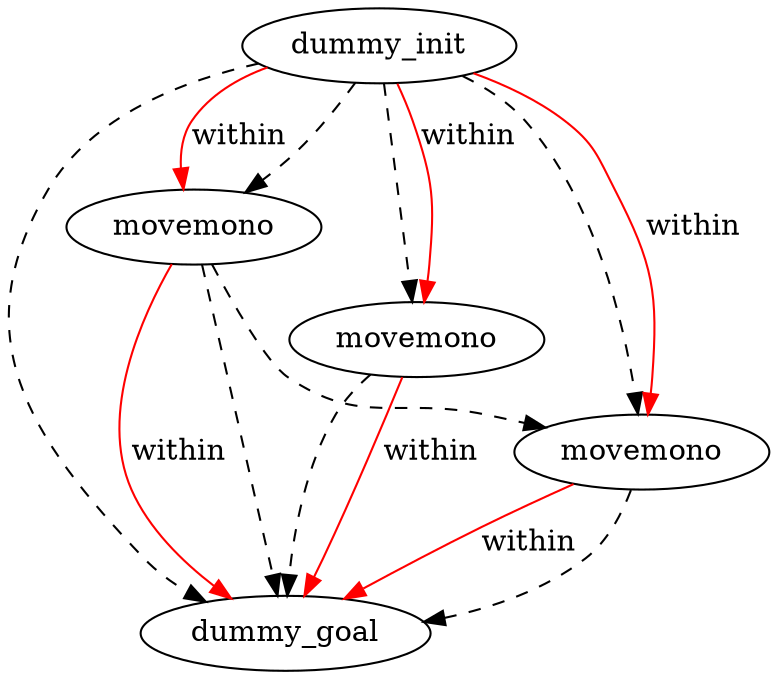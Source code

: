 digraph {
	"ce3cb5ed-b648-ca59-8ae8-6e8bd749eb23" [label=dummy_init]
	"e29e26e4-b5e9-47ee-5afb-930c933e31c6" [label=dummy_goal]
	"2be8db63-61f8-0665-cbe8-0fbebb237359" [label=movemono]
	"3d96ce1a-52b2-4455-20d3-77ac621d6235" [label=movemono]
	"2c84124a-8ea8-bc81-ab55-94ff18a0141e" [label=movemono]
	"3d96ce1a-52b2-4455-20d3-77ac621d6235" -> "e29e26e4-b5e9-47ee-5afb-930c933e31c6" [color=black style=dashed]
	"ce3cb5ed-b648-ca59-8ae8-6e8bd749eb23" -> "2c84124a-8ea8-bc81-ab55-94ff18a0141e" [color=black style=dashed]
	"ce3cb5ed-b648-ca59-8ae8-6e8bd749eb23" -> "e29e26e4-b5e9-47ee-5afb-930c933e31c6" [color=black style=dashed]
	"ce3cb5ed-b648-ca59-8ae8-6e8bd749eb23" -> "2be8db63-61f8-0665-cbe8-0fbebb237359" [color=black style=dashed]
	"ce3cb5ed-b648-ca59-8ae8-6e8bd749eb23" -> "3d96ce1a-52b2-4455-20d3-77ac621d6235" [color=black style=dashed]
	"2c84124a-8ea8-bc81-ab55-94ff18a0141e" -> "e29e26e4-b5e9-47ee-5afb-930c933e31c6" [color=black style=dashed]
	"2be8db63-61f8-0665-cbe8-0fbebb237359" -> "2c84124a-8ea8-bc81-ab55-94ff18a0141e" [color=black style=dashed]
	"2be8db63-61f8-0665-cbe8-0fbebb237359" -> "e29e26e4-b5e9-47ee-5afb-930c933e31c6" [color=black style=dashed]
	"3d96ce1a-52b2-4455-20d3-77ac621d6235" -> "e29e26e4-b5e9-47ee-5afb-930c933e31c6" [label=within color=red]
	"ce3cb5ed-b648-ca59-8ae8-6e8bd749eb23" -> "3d96ce1a-52b2-4455-20d3-77ac621d6235" [label=within color=red]
	"2c84124a-8ea8-bc81-ab55-94ff18a0141e" -> "e29e26e4-b5e9-47ee-5afb-930c933e31c6" [label=within color=red]
	"ce3cb5ed-b648-ca59-8ae8-6e8bd749eb23" -> "2c84124a-8ea8-bc81-ab55-94ff18a0141e" [label=within color=red]
	"ce3cb5ed-b648-ca59-8ae8-6e8bd749eb23" -> "2be8db63-61f8-0665-cbe8-0fbebb237359" [label=within color=red]
	"2be8db63-61f8-0665-cbe8-0fbebb237359" -> "e29e26e4-b5e9-47ee-5afb-930c933e31c6" [label=within color=red]
}
